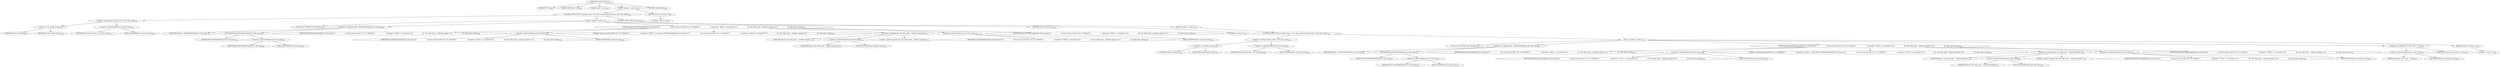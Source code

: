 digraph "CheckDirCount" {  
"92196" [label = <(METHOD,CheckDirCount)<SUB>5544</SUB>> ]
"92197" [label = <(PARAM,TIFF *tif)<SUB>5544</SUB>> ]
"92198" [label = <(PARAM,TIFFDirEntry *dir)<SUB>5544</SUB>> ]
"92199" [label = <(PARAM,uint32_t count)<SUB>5544</SUB>> ]
"92200" [label = <(BLOCK,&lt;empty&gt;,&lt;empty&gt;)<SUB>5545</SUB>> ]
"92201" [label = <(CONTROL_STRUCTURE,if ((uint64_t)count &gt; dir-&gt;tdir_count),if ((uint64_t)count &gt; dir-&gt;tdir_count))<SUB>5546</SUB>> ]
"92202" [label = <(&lt;operator&gt;.greaterThan,(uint64_t)count &gt; dir-&gt;tdir_count)<SUB>5546</SUB>> ]
"92203" [label = <(&lt;operator&gt;.cast,(uint64_t)count)<SUB>5546</SUB>> ]
"92204" [label = <(UNKNOWN,uint64_t,uint64_t)<SUB>5546</SUB>> ]
"92205" [label = <(IDENTIFIER,count,(uint64_t)count)<SUB>5546</SUB>> ]
"92206" [label = <(&lt;operator&gt;.indirectFieldAccess,dir-&gt;tdir_count)<SUB>5546</SUB>> ]
"92207" [label = <(IDENTIFIER,dir,(uint64_t)count &gt; dir-&gt;tdir_count)<SUB>5546</SUB>> ]
"92208" [label = <(FIELD_IDENTIFIER,tdir_count,tdir_count)<SUB>5546</SUB>> ]
"92209" [label = <(BLOCK,&lt;empty&gt;,&lt;empty&gt;)<SUB>5547</SUB>> ]
"92210" [label = <(LOCAL,const TIFFField* fip: TIFFField)<SUB>5548</SUB>> ]
"92211" [label = <(&lt;operator&gt;.assignment,*fip = TIFFFieldWithTag(tif, dir-&gt;tdir_tag))<SUB>5548</SUB>> ]
"92212" [label = <(IDENTIFIER,fip,*fip = TIFFFieldWithTag(tif, dir-&gt;tdir_tag))<SUB>5548</SUB>> ]
"92213" [label = <(TIFFFieldWithTag,TIFFFieldWithTag(tif, dir-&gt;tdir_tag))<SUB>5548</SUB>> ]
"92214" [label = <(IDENTIFIER,tif,TIFFFieldWithTag(tif, dir-&gt;tdir_tag))<SUB>5548</SUB>> ]
"92215" [label = <(&lt;operator&gt;.indirectFieldAccess,dir-&gt;tdir_tag)<SUB>5548</SUB>> ]
"92216" [label = <(IDENTIFIER,dir,TIFFFieldWithTag(tif, dir-&gt;tdir_tag))<SUB>5548</SUB>> ]
"92217" [label = <(FIELD_IDENTIFIER,tdir_tag,tdir_tag)<SUB>5548</SUB>> ]
"92218" [label = <(TIFFWarningExtR,TIFFWarningExtR(tif, tif-&gt;tif_name,\012                        &quot;incorrect count for field \&quot;%s\&quot; (%&quot; PRIu64\012                        &quot;, expecting %&quot; PRIu32 &quot;); tag ignored&quot;,\012                        fip ? fip-&gt;field_name : &quot;unknown tagname&quot;,\012                        dir-&gt;tdir_count, count))<SUB>5549</SUB>> ]
"92219" [label = <(IDENTIFIER,tif,TIFFWarningExtR(tif, tif-&gt;tif_name,\012                        &quot;incorrect count for field \&quot;%s\&quot; (%&quot; PRIu64\012                        &quot;, expecting %&quot; PRIu32 &quot;); tag ignored&quot;,\012                        fip ? fip-&gt;field_name : &quot;unknown tagname&quot;,\012                        dir-&gt;tdir_count, count))<SUB>5549</SUB>> ]
"92220" [label = <(&lt;operator&gt;.indirectFieldAccess,tif-&gt;tif_name)<SUB>5549</SUB>> ]
"92221" [label = <(IDENTIFIER,tif,TIFFWarningExtR(tif, tif-&gt;tif_name,\012                        &quot;incorrect count for field \&quot;%s\&quot; (%&quot; PRIu64\012                        &quot;, expecting %&quot; PRIu32 &quot;); tag ignored&quot;,\012                        fip ? fip-&gt;field_name : &quot;unknown tagname&quot;,\012                        dir-&gt;tdir_count, count))<SUB>5549</SUB>> ]
"92222" [label = <(FIELD_IDENTIFIER,tif_name,tif_name)<SUB>5549</SUB>> ]
"92223" [label = <(LITERAL,&quot;incorrect count for field \&quot;%s\&quot; (%&quot; PRIu64\012                        &quot;, expecting %&quot; PRIu32 &quot;); tag ignored&quot;,TIFFWarningExtR(tif, tif-&gt;tif_name,\012                        &quot;incorrect count for field \&quot;%s\&quot; (%&quot; PRIu64\012                        &quot;, expecting %&quot; PRIu32 &quot;); tag ignored&quot;,\012                        fip ? fip-&gt;field_name : &quot;unknown tagname&quot;,\012                        dir-&gt;tdir_count, count))<SUB>5550</SUB>> ]
"92224" [label = <(&lt;operator&gt;.conditional,fip ? fip-&gt;field_name : &quot;unknown tagname&quot;)<SUB>5552</SUB>> ]
"92225" [label = <(IDENTIFIER,fip,fip ? fip-&gt;field_name : &quot;unknown tagname&quot;)<SUB>5552</SUB>> ]
"92226" [label = <(&lt;operator&gt;.indirectFieldAccess,fip-&gt;field_name)<SUB>5552</SUB>> ]
"92227" [label = <(IDENTIFIER,fip,fip ? fip-&gt;field_name : &quot;unknown tagname&quot;)<SUB>5552</SUB>> ]
"92228" [label = <(FIELD_IDENTIFIER,field_name,field_name)<SUB>5552</SUB>> ]
"92229" [label = <(LITERAL,&quot;unknown tagname&quot;,fip ? fip-&gt;field_name : &quot;unknown tagname&quot;)<SUB>5552</SUB>> ]
"92230" [label = <(&lt;operator&gt;.indirectFieldAccess,dir-&gt;tdir_count)<SUB>5553</SUB>> ]
"92231" [label = <(IDENTIFIER,dir,TIFFWarningExtR(tif, tif-&gt;tif_name,\012                        &quot;incorrect count for field \&quot;%s\&quot; (%&quot; PRIu64\012                        &quot;, expecting %&quot; PRIu32 &quot;); tag ignored&quot;,\012                        fip ? fip-&gt;field_name : &quot;unknown tagname&quot;,\012                        dir-&gt;tdir_count, count))<SUB>5553</SUB>> ]
"92232" [label = <(FIELD_IDENTIFIER,tdir_count,tdir_count)<SUB>5553</SUB>> ]
"92233" [label = <(IDENTIFIER,count,TIFFWarningExtR(tif, tif-&gt;tif_name,\012                        &quot;incorrect count for field \&quot;%s\&quot; (%&quot; PRIu64\012                        &quot;, expecting %&quot; PRIu32 &quot;); tag ignored&quot;,\012                        fip ? fip-&gt;field_name : &quot;unknown tagname&quot;,\012                        dir-&gt;tdir_count, count))<SUB>5553</SUB>> ]
"92234" [label = <(RETURN,return (0);,return (0);)<SUB>5554</SUB>> ]
"92235" [label = <(LITERAL,0,return (0);)<SUB>5554</SUB>> ]
"92236" [label = <(CONTROL_STRUCTURE,else,else)<SUB>5556</SUB>> ]
"92237" [label = <(BLOCK,&lt;empty&gt;,&lt;empty&gt;)<SUB>5556</SUB>> ]
"92238" [label = <(CONTROL_STRUCTURE,if ((uint64_t)count &lt; dir-&gt;tdir_count),if ((uint64_t)count &lt; dir-&gt;tdir_count))<SUB>5556</SUB>> ]
"92239" [label = <(&lt;operator&gt;.lessThan,(uint64_t)count &lt; dir-&gt;tdir_count)<SUB>5556</SUB>> ]
"92240" [label = <(&lt;operator&gt;.cast,(uint64_t)count)<SUB>5556</SUB>> ]
"92241" [label = <(UNKNOWN,uint64_t,uint64_t)<SUB>5556</SUB>> ]
"92242" [label = <(IDENTIFIER,count,(uint64_t)count)<SUB>5556</SUB>> ]
"92243" [label = <(&lt;operator&gt;.indirectFieldAccess,dir-&gt;tdir_count)<SUB>5556</SUB>> ]
"92244" [label = <(IDENTIFIER,dir,(uint64_t)count &lt; dir-&gt;tdir_count)<SUB>5556</SUB>> ]
"92245" [label = <(FIELD_IDENTIFIER,tdir_count,tdir_count)<SUB>5556</SUB>> ]
"92246" [label = <(BLOCK,&lt;empty&gt;,&lt;empty&gt;)<SUB>5557</SUB>> ]
"92247" [label = <(LOCAL,const TIFFField* fip: TIFFField)<SUB>5558</SUB>> ]
"92248" [label = <(&lt;operator&gt;.assignment,*fip = TIFFFieldWithTag(tif, dir-&gt;tdir_tag))<SUB>5558</SUB>> ]
"92249" [label = <(IDENTIFIER,fip,*fip = TIFFFieldWithTag(tif, dir-&gt;tdir_tag))<SUB>5558</SUB>> ]
"92250" [label = <(TIFFFieldWithTag,TIFFFieldWithTag(tif, dir-&gt;tdir_tag))<SUB>5558</SUB>> ]
"92251" [label = <(IDENTIFIER,tif,TIFFFieldWithTag(tif, dir-&gt;tdir_tag))<SUB>5558</SUB>> ]
"92252" [label = <(&lt;operator&gt;.indirectFieldAccess,dir-&gt;tdir_tag)<SUB>5558</SUB>> ]
"92253" [label = <(IDENTIFIER,dir,TIFFFieldWithTag(tif, dir-&gt;tdir_tag))<SUB>5558</SUB>> ]
"92254" [label = <(FIELD_IDENTIFIER,tdir_tag,tdir_tag)<SUB>5558</SUB>> ]
"92255" [label = <(TIFFWarningExtR,TIFFWarningExtR(tif, tif-&gt;tif_name,\012                        &quot;incorrect count for field \&quot;%s\&quot; (%&quot; PRIu64\012                        &quot;, expecting %&quot; PRIu32 &quot;); tag trimmed&quot;,\012                        fip ? fip-&gt;field_name : &quot;unknown tagname&quot;,\012                        dir-&gt;tdir_count, count))<SUB>5559</SUB>> ]
"92256" [label = <(IDENTIFIER,tif,TIFFWarningExtR(tif, tif-&gt;tif_name,\012                        &quot;incorrect count for field \&quot;%s\&quot; (%&quot; PRIu64\012                        &quot;, expecting %&quot; PRIu32 &quot;); tag trimmed&quot;,\012                        fip ? fip-&gt;field_name : &quot;unknown tagname&quot;,\012                        dir-&gt;tdir_count, count))<SUB>5559</SUB>> ]
"92257" [label = <(&lt;operator&gt;.indirectFieldAccess,tif-&gt;tif_name)<SUB>5559</SUB>> ]
"92258" [label = <(IDENTIFIER,tif,TIFFWarningExtR(tif, tif-&gt;tif_name,\012                        &quot;incorrect count for field \&quot;%s\&quot; (%&quot; PRIu64\012                        &quot;, expecting %&quot; PRIu32 &quot;); tag trimmed&quot;,\012                        fip ? fip-&gt;field_name : &quot;unknown tagname&quot;,\012                        dir-&gt;tdir_count, count))<SUB>5559</SUB>> ]
"92259" [label = <(FIELD_IDENTIFIER,tif_name,tif_name)<SUB>5559</SUB>> ]
"92260" [label = <(LITERAL,&quot;incorrect count for field \&quot;%s\&quot; (%&quot; PRIu64\012                        &quot;, expecting %&quot; PRIu32 &quot;); tag trimmed&quot;,TIFFWarningExtR(tif, tif-&gt;tif_name,\012                        &quot;incorrect count for field \&quot;%s\&quot; (%&quot; PRIu64\012                        &quot;, expecting %&quot; PRIu32 &quot;); tag trimmed&quot;,\012                        fip ? fip-&gt;field_name : &quot;unknown tagname&quot;,\012                        dir-&gt;tdir_count, count))<SUB>5560</SUB>> ]
"92261" [label = <(&lt;operator&gt;.conditional,fip ? fip-&gt;field_name : &quot;unknown tagname&quot;)<SUB>5562</SUB>> ]
"92262" [label = <(IDENTIFIER,fip,fip ? fip-&gt;field_name : &quot;unknown tagname&quot;)<SUB>5562</SUB>> ]
"92263" [label = <(&lt;operator&gt;.indirectFieldAccess,fip-&gt;field_name)<SUB>5562</SUB>> ]
"92264" [label = <(IDENTIFIER,fip,fip ? fip-&gt;field_name : &quot;unknown tagname&quot;)<SUB>5562</SUB>> ]
"92265" [label = <(FIELD_IDENTIFIER,field_name,field_name)<SUB>5562</SUB>> ]
"92266" [label = <(LITERAL,&quot;unknown tagname&quot;,fip ? fip-&gt;field_name : &quot;unknown tagname&quot;)<SUB>5562</SUB>> ]
"92267" [label = <(&lt;operator&gt;.indirectFieldAccess,dir-&gt;tdir_count)<SUB>5563</SUB>> ]
"92268" [label = <(IDENTIFIER,dir,TIFFWarningExtR(tif, tif-&gt;tif_name,\012                        &quot;incorrect count for field \&quot;%s\&quot; (%&quot; PRIu64\012                        &quot;, expecting %&quot; PRIu32 &quot;); tag trimmed&quot;,\012                        fip ? fip-&gt;field_name : &quot;unknown tagname&quot;,\012                        dir-&gt;tdir_count, count))<SUB>5563</SUB>> ]
"92269" [label = <(FIELD_IDENTIFIER,tdir_count,tdir_count)<SUB>5563</SUB>> ]
"92270" [label = <(IDENTIFIER,count,TIFFWarningExtR(tif, tif-&gt;tif_name,\012                        &quot;incorrect count for field \&quot;%s\&quot; (%&quot; PRIu64\012                        &quot;, expecting %&quot; PRIu32 &quot;); tag trimmed&quot;,\012                        fip ? fip-&gt;field_name : &quot;unknown tagname&quot;,\012                        dir-&gt;tdir_count, count))<SUB>5563</SUB>> ]
"92271" [label = <(&lt;operator&gt;.assignment,dir-&gt;tdir_count = count)<SUB>5564</SUB>> ]
"92272" [label = <(&lt;operator&gt;.indirectFieldAccess,dir-&gt;tdir_count)<SUB>5564</SUB>> ]
"92273" [label = <(IDENTIFIER,dir,dir-&gt;tdir_count = count)<SUB>5564</SUB>> ]
"92274" [label = <(FIELD_IDENTIFIER,tdir_count,tdir_count)<SUB>5564</SUB>> ]
"92275" [label = <(IDENTIFIER,count,dir-&gt;tdir_count = count)<SUB>5564</SUB>> ]
"92276" [label = <(RETURN,return (1);,return (1);)<SUB>5565</SUB>> ]
"92277" [label = <(LITERAL,1,return (1);)<SUB>5565</SUB>> ]
"92278" [label = <(RETURN,return (1);,return (1);)<SUB>5567</SUB>> ]
"92279" [label = <(LITERAL,1,return (1);)<SUB>5567</SUB>> ]
"92280" [label = <(METHOD_RETURN,int)<SUB>5544</SUB>> ]
  "92196" -> "92197" 
  "92196" -> "92198" 
  "92196" -> "92199" 
  "92196" -> "92200" 
  "92196" -> "92280" 
  "92200" -> "92201" 
  "92200" -> "92278" 
  "92201" -> "92202" 
  "92201" -> "92209" 
  "92201" -> "92236" 
  "92202" -> "92203" 
  "92202" -> "92206" 
  "92203" -> "92204" 
  "92203" -> "92205" 
  "92206" -> "92207" 
  "92206" -> "92208" 
  "92209" -> "92210" 
  "92209" -> "92211" 
  "92209" -> "92218" 
  "92209" -> "92234" 
  "92211" -> "92212" 
  "92211" -> "92213" 
  "92213" -> "92214" 
  "92213" -> "92215" 
  "92215" -> "92216" 
  "92215" -> "92217" 
  "92218" -> "92219" 
  "92218" -> "92220" 
  "92218" -> "92223" 
  "92218" -> "92224" 
  "92218" -> "92230" 
  "92218" -> "92233" 
  "92220" -> "92221" 
  "92220" -> "92222" 
  "92224" -> "92225" 
  "92224" -> "92226" 
  "92224" -> "92229" 
  "92226" -> "92227" 
  "92226" -> "92228" 
  "92230" -> "92231" 
  "92230" -> "92232" 
  "92234" -> "92235" 
  "92236" -> "92237" 
  "92237" -> "92238" 
  "92238" -> "92239" 
  "92238" -> "92246" 
  "92239" -> "92240" 
  "92239" -> "92243" 
  "92240" -> "92241" 
  "92240" -> "92242" 
  "92243" -> "92244" 
  "92243" -> "92245" 
  "92246" -> "92247" 
  "92246" -> "92248" 
  "92246" -> "92255" 
  "92246" -> "92271" 
  "92246" -> "92276" 
  "92248" -> "92249" 
  "92248" -> "92250" 
  "92250" -> "92251" 
  "92250" -> "92252" 
  "92252" -> "92253" 
  "92252" -> "92254" 
  "92255" -> "92256" 
  "92255" -> "92257" 
  "92255" -> "92260" 
  "92255" -> "92261" 
  "92255" -> "92267" 
  "92255" -> "92270" 
  "92257" -> "92258" 
  "92257" -> "92259" 
  "92261" -> "92262" 
  "92261" -> "92263" 
  "92261" -> "92266" 
  "92263" -> "92264" 
  "92263" -> "92265" 
  "92267" -> "92268" 
  "92267" -> "92269" 
  "92271" -> "92272" 
  "92271" -> "92275" 
  "92272" -> "92273" 
  "92272" -> "92274" 
  "92276" -> "92277" 
  "92278" -> "92279" 
}
